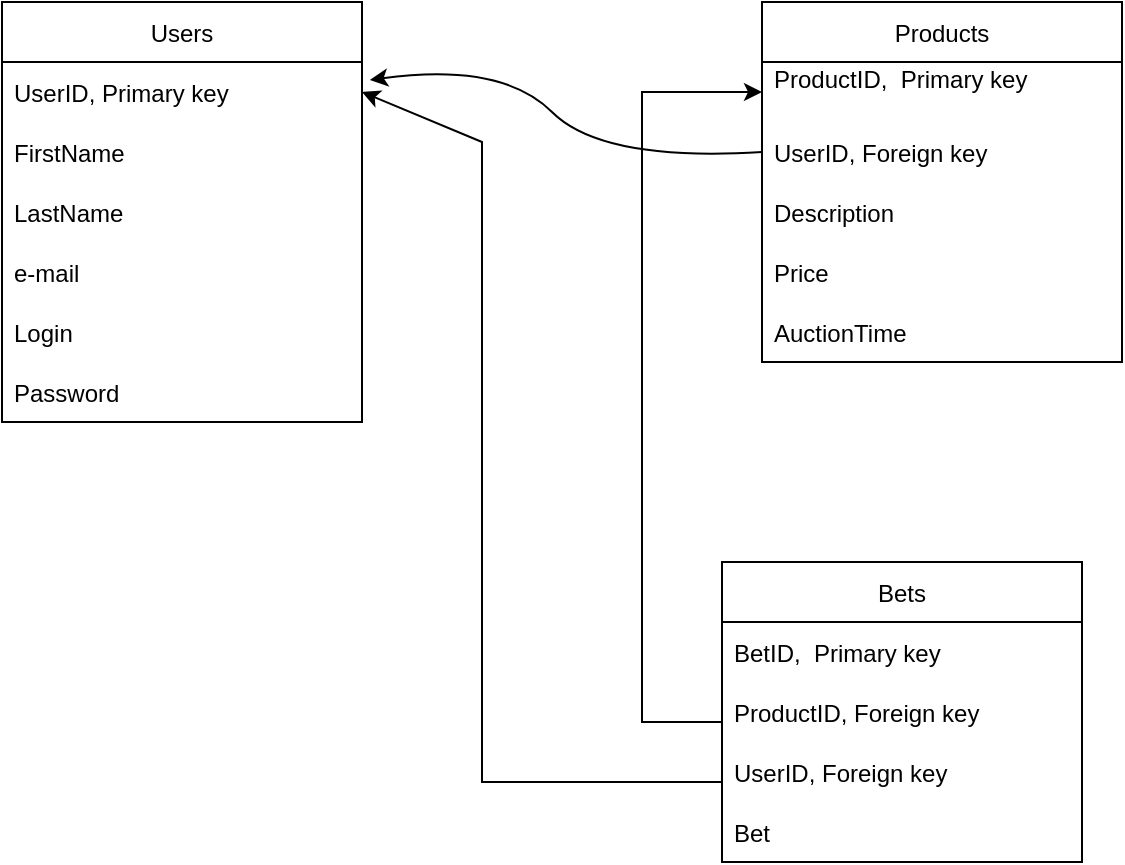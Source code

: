 <mxfile version="15.9.1" type="device"><diagram id="wM81auBq02alEon3rhLT" name="Page-1"><mxGraphModel dx="998" dy="548" grid="1" gridSize="10" guides="1" tooltips="1" connect="1" arrows="1" fold="1" page="1" pageScale="1" pageWidth="827" pageHeight="1169" math="0" shadow="0"><root><mxCell id="0"/><mxCell id="1" parent="0"/><mxCell id="PvzlgPtLnHVfSVIOBqYh-7" value="Users" style="swimlane;fontStyle=0;childLayout=stackLayout;horizontal=1;startSize=30;horizontalStack=0;resizeParent=1;resizeParentMax=0;resizeLast=0;collapsible=1;marginBottom=0;" parent="1" vertex="1"><mxGeometry x="120" y="40" width="180" height="210" as="geometry"><mxRectangle x="120" y="40" width="60" height="30" as="alternateBounds"/></mxGeometry></mxCell><mxCell id="PvzlgPtLnHVfSVIOBqYh-8" value="UserID, Primary key" style="text;strokeColor=none;fillColor=none;align=left;verticalAlign=middle;spacingLeft=4;spacingRight=4;overflow=hidden;points=[[0,0.5],[1,0.5]];portConstraint=eastwest;rotatable=0;" parent="PvzlgPtLnHVfSVIOBqYh-7" vertex="1"><mxGeometry y="30" width="180" height="30" as="geometry"/></mxCell><mxCell id="PvzlgPtLnHVfSVIOBqYh-9" value="FirstName" style="text;strokeColor=none;fillColor=none;align=left;verticalAlign=middle;spacingLeft=4;spacingRight=4;overflow=hidden;points=[[0,0.5],[1,0.5]];portConstraint=eastwest;rotatable=0;" parent="PvzlgPtLnHVfSVIOBqYh-7" vertex="1"><mxGeometry y="60" width="180" height="30" as="geometry"/></mxCell><mxCell id="PvzlgPtLnHVfSVIOBqYh-10" value="LastName" style="text;strokeColor=none;fillColor=none;align=left;verticalAlign=middle;spacingLeft=4;spacingRight=4;overflow=hidden;points=[[0,0.5],[1,0.5]];portConstraint=eastwest;rotatable=0;" parent="PvzlgPtLnHVfSVIOBqYh-7" vertex="1"><mxGeometry y="90" width="180" height="30" as="geometry"/></mxCell><mxCell id="PvzlgPtLnHVfSVIOBqYh-11" value="e-mail" style="text;strokeColor=none;fillColor=none;align=left;verticalAlign=middle;spacingLeft=4;spacingRight=4;overflow=hidden;points=[[0,0.5],[1,0.5]];portConstraint=eastwest;rotatable=0;" parent="PvzlgPtLnHVfSVIOBqYh-7" vertex="1"><mxGeometry y="120" width="180" height="30" as="geometry"/></mxCell><mxCell id="PvzlgPtLnHVfSVIOBqYh-12" value="Login" style="text;strokeColor=none;fillColor=none;align=left;verticalAlign=middle;spacingLeft=4;spacingRight=4;overflow=hidden;points=[[0,0.5],[1,0.5]];portConstraint=eastwest;rotatable=0;" parent="PvzlgPtLnHVfSVIOBqYh-7" vertex="1"><mxGeometry y="150" width="180" height="30" as="geometry"/></mxCell><mxCell id="PvzlgPtLnHVfSVIOBqYh-13" value="Password" style="text;strokeColor=none;fillColor=none;align=left;verticalAlign=middle;spacingLeft=4;spacingRight=4;overflow=hidden;points=[[0,0.5],[1,0.5]];portConstraint=eastwest;rotatable=0;" parent="PvzlgPtLnHVfSVIOBqYh-7" vertex="1"><mxGeometry y="180" width="180" height="30" as="geometry"/></mxCell><mxCell id="PvzlgPtLnHVfSVIOBqYh-2" value="Products" style="swimlane;fontStyle=0;childLayout=stackLayout;horizontal=1;startSize=30;horizontalStack=0;resizeParent=1;resizeParentMax=0;resizeLast=0;collapsible=1;marginBottom=0;" parent="1" vertex="1"><mxGeometry x="500" y="40" width="180" height="180" as="geometry"/></mxCell><mxCell id="PvzlgPtLnHVfSVIOBqYh-3" value="ProductID,  Primary key&#10;  " style="text;strokeColor=none;fillColor=none;align=left;verticalAlign=middle;spacingLeft=4;spacingRight=4;overflow=hidden;points=[[0,0.5],[1,0.5]];portConstraint=eastwest;rotatable=0;" parent="PvzlgPtLnHVfSVIOBqYh-2" vertex="1"><mxGeometry y="30" width="180" height="30" as="geometry"/></mxCell><mxCell id="PvzlgPtLnHVfSVIOBqYh-4" value="UserID, Foreign key" style="text;strokeColor=none;fillColor=none;align=left;verticalAlign=middle;spacingLeft=4;spacingRight=4;overflow=hidden;points=[[0,0.5],[1,0.5]];portConstraint=eastwest;rotatable=0;" parent="PvzlgPtLnHVfSVIOBqYh-2" vertex="1"><mxGeometry y="60" width="180" height="30" as="geometry"/></mxCell><mxCell id="PvzlgPtLnHVfSVIOBqYh-5" value="Description" style="text;strokeColor=none;fillColor=none;align=left;verticalAlign=middle;spacingLeft=4;spacingRight=4;overflow=hidden;points=[[0,0.5],[1,0.5]];portConstraint=eastwest;rotatable=0;" parent="PvzlgPtLnHVfSVIOBqYh-2" vertex="1"><mxGeometry y="90" width="180" height="30" as="geometry"/></mxCell><mxCell id="PvzlgPtLnHVfSVIOBqYh-6" value="Price" style="text;strokeColor=none;fillColor=none;align=left;verticalAlign=middle;spacingLeft=4;spacingRight=4;overflow=hidden;points=[[0,0.5],[1,0.5]];portConstraint=eastwest;rotatable=0;" parent="PvzlgPtLnHVfSVIOBqYh-2" vertex="1"><mxGeometry y="120" width="180" height="30" as="geometry"/></mxCell><mxCell id="y4Y9eAjbzcjxGRrhExGA-1" value="AuctionTime" style="text;strokeColor=none;fillColor=none;align=left;verticalAlign=middle;spacingLeft=4;spacingRight=4;overflow=hidden;points=[[0,0.5],[1,0.5]];portConstraint=eastwest;rotatable=0;" parent="PvzlgPtLnHVfSVIOBqYh-2" vertex="1"><mxGeometry y="150" width="180" height="30" as="geometry"/></mxCell><mxCell id="PvzlgPtLnHVfSVIOBqYh-15" value="Bets" style="swimlane;fontStyle=0;childLayout=stackLayout;horizontal=1;startSize=30;horizontalStack=0;resizeParent=1;resizeParentMax=0;resizeLast=0;collapsible=1;marginBottom=0;" parent="1" vertex="1"><mxGeometry x="480" y="320" width="180" height="150" as="geometry"/></mxCell><mxCell id="PvzlgPtLnHVfSVIOBqYh-16" value="BetID,  Primary key" style="text;strokeColor=none;fillColor=none;align=left;verticalAlign=middle;spacingLeft=4;spacingRight=4;overflow=hidden;points=[[0,0.5],[1,0.5]];portConstraint=eastwest;rotatable=0;" parent="PvzlgPtLnHVfSVIOBqYh-15" vertex="1"><mxGeometry y="30" width="180" height="30" as="geometry"/></mxCell><mxCell id="PvzlgPtLnHVfSVIOBqYh-17" value="ProductID, Foreign key " style="text;strokeColor=none;fillColor=none;align=left;verticalAlign=middle;spacingLeft=4;spacingRight=4;overflow=hidden;points=[[0,0.5],[1,0.5]];portConstraint=eastwest;rotatable=0;" parent="PvzlgPtLnHVfSVIOBqYh-15" vertex="1"><mxGeometry y="60" width="180" height="30" as="geometry"/></mxCell><mxCell id="PvzlgPtLnHVfSVIOBqYh-18" value="UserID, Foreign key" style="text;strokeColor=none;fillColor=none;align=left;verticalAlign=middle;spacingLeft=4;spacingRight=4;overflow=hidden;points=[[0,0.5],[1,0.5]];portConstraint=eastwest;rotatable=0;" parent="PvzlgPtLnHVfSVIOBqYh-15" vertex="1"><mxGeometry y="90" width="180" height="30" as="geometry"/></mxCell><mxCell id="PvzlgPtLnHVfSVIOBqYh-19" value="Bet" style="text;strokeColor=none;fillColor=none;align=left;verticalAlign=middle;spacingLeft=4;spacingRight=4;overflow=hidden;points=[[0,0.5],[1,0.5]];portConstraint=eastwest;rotatable=0;" parent="PvzlgPtLnHVfSVIOBqYh-15" vertex="1"><mxGeometry y="120" width="180" height="30" as="geometry"/></mxCell><mxCell id="PvzlgPtLnHVfSVIOBqYh-30" value="" style="curved=1;endArrow=classic;html=1;rounded=0;exitX=0;exitY=0.5;exitDx=0;exitDy=0;entryX=1.022;entryY=0.3;entryDx=0;entryDy=0;entryPerimeter=0;" parent="1" source="PvzlgPtLnHVfSVIOBqYh-4" target="PvzlgPtLnHVfSVIOBqYh-8" edge="1"><mxGeometry width="50" height="50" relative="1" as="geometry"><mxPoint x="370" y="120" as="sourcePoint"/><mxPoint x="420" y="70" as="targetPoint"/><Array as="points"><mxPoint x="420" y="120"/><mxPoint x="370" y="70"/></Array></mxGeometry></mxCell><mxCell id="PvzlgPtLnHVfSVIOBqYh-36" value="" style="endArrow=classic;html=1;rounded=0;entryX=0;entryY=0.5;entryDx=0;entryDy=0;" parent="1" target="PvzlgPtLnHVfSVIOBqYh-3" edge="1"><mxGeometry width="50" height="50" relative="1" as="geometry"><mxPoint x="480" y="400" as="sourcePoint"/><mxPoint x="390" y="10" as="targetPoint"/><Array as="points"><mxPoint x="440" y="400"/><mxPoint x="440" y="85"/></Array></mxGeometry></mxCell><mxCell id="PvzlgPtLnHVfSVIOBqYh-37" value="" style="endArrow=classic;html=1;rounded=0;entryX=1;entryY=0.5;entryDx=0;entryDy=0;" parent="1" target="PvzlgPtLnHVfSVIOBqYh-8" edge="1"><mxGeometry width="50" height="50" relative="1" as="geometry"><mxPoint x="480" y="430" as="sourcePoint"/><mxPoint x="360" y="80" as="targetPoint"/><Array as="points"><mxPoint x="360" y="430"/><mxPoint x="360" y="110"/></Array></mxGeometry></mxCell></root></mxGraphModel></diagram></mxfile>